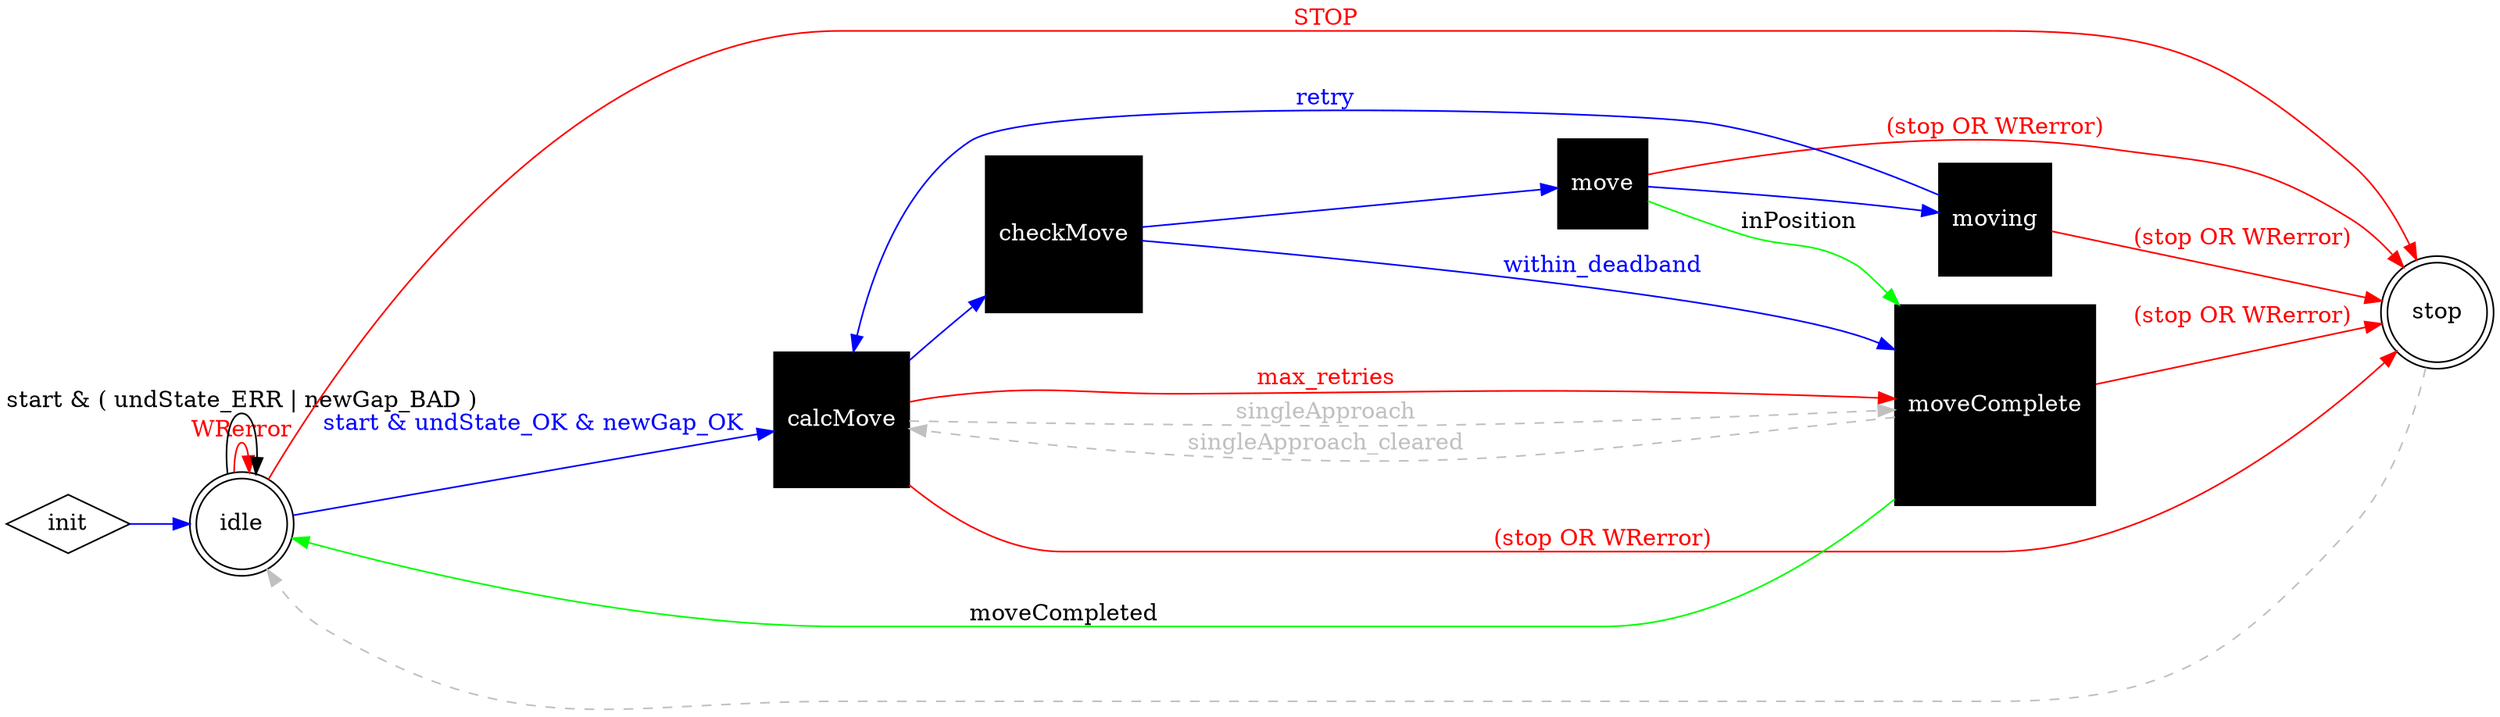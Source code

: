 digraph setGapp_stateMachine {
  rankdir=LR;
  node [shape = diamond ]; init;
  node [shape = doublecircle ]; idle stop;
  node [shape = square, style=filled, color=black, fontcolor=white ];
  splines=spline

  init -> idle[ color=blue, fontcolor=blue ];

  idle -> idle[ label = "WRerror", color=red, fontcolor=red ];
  idle -> stop [ label = "STOP", color=red, fontcolor=red ];
  idle -> idle [ label = "start & ( undState_ERR | newGap_BAD )" ];
  idle -> calcMove [ label = "start & undState_OK & newGap_OK", color=blue, fontcolor=blue ];

  calcMove -> stop [ label = "(stop OR WRerror)", color=red, fontcolor=red ];
  calcMove -> moveComplete [ label = "max_retries", color=red, fontcolor=red ];
  calcMove -> moveComplete [ label = "singleApproach", color=gray, fontcolor=gray, style=dashed ];
  calcMove -> checkMove [ color=blue, fontcolor=blue ];

  checkMove -> moveComplete [ label="within_deadband", color=blue, fontcolor=blue ];
  checkMove -> move [ color=blue, fontcolor=blue ];

  move -> stop [ label = "(stop OR WRerror)", color=red, fontcolor=red ];
  move -> moveComplete [ label = "inPosition", color=green ];
  move -> moving [ color=blue, fontcolor=blue ];

  moving -> stop [ label = "(stop OR WRerror)", color=red, fontcolor=red ];
  moving -> calcMove [ label = "retry", color=blue, fontcolor=blue ];

  moveComplete -> stop [ label = "(stop OR WRerror)", color=red, fontcolor=red ];
  moveComplete -> calcMove [ label = "singleApproach_cleared", color=gray, fontcolor=gray, style=dashed ];
  moveComplete -> idle [ label = "moveCompleted", color=green ];

  stop -> idle [ color=gray, style=dashed ];
}
